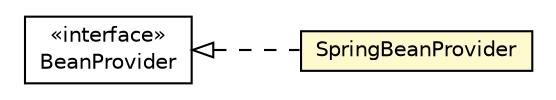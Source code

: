 #!/usr/local/bin/dot
#
# Class diagram 
# Generated by UMLGraph version R5_6-24-gf6e263 (http://www.umlgraph.org/)
#

digraph G {
	edge [fontname="Helvetica",fontsize=10,labelfontname="Helvetica",labelfontsize=10];
	node [fontname="Helvetica",fontsize=10,shape=plaintext];
	nodesep=0.25;
	ranksep=0.5;
	rankdir=LR;
	// com.gwtplatform.dispatch.server.actionhandlervalidator.ActionHandlerValidatorLinkerHelper.BeanProvider
	c369982 [label=<<table title="com.gwtplatform.dispatch.server.actionhandlervalidator.ActionHandlerValidatorLinkerHelper.BeanProvider" border="0" cellborder="1" cellspacing="0" cellpadding="2" port="p" href="../actionhandlervalidator/ActionHandlerValidatorLinkerHelper.BeanProvider.html">
		<tr><td><table border="0" cellspacing="0" cellpadding="1">
<tr><td align="center" balign="center"> &#171;interface&#187; </td></tr>
<tr><td align="center" balign="center"> BeanProvider </td></tr>
		</table></td></tr>
		</table>>, URL="../actionhandlervalidator/ActionHandlerValidatorLinkerHelper.BeanProvider.html", fontname="Helvetica", fontcolor="black", fontsize=10.0];
	// com.gwtplatform.dispatch.server.spring.SpringBeanProvider
	c370216 [label=<<table title="com.gwtplatform.dispatch.server.spring.SpringBeanProvider" border="0" cellborder="1" cellspacing="0" cellpadding="2" port="p" bgcolor="lemonChiffon" href="./SpringBeanProvider.html">
		<tr><td><table border="0" cellspacing="0" cellpadding="1">
<tr><td align="center" balign="center"> SpringBeanProvider </td></tr>
		</table></td></tr>
		</table>>, URL="./SpringBeanProvider.html", fontname="Helvetica", fontcolor="black", fontsize=10.0];
	//com.gwtplatform.dispatch.server.spring.SpringBeanProvider implements com.gwtplatform.dispatch.server.actionhandlervalidator.ActionHandlerValidatorLinkerHelper.BeanProvider
	c369982:p -> c370216:p [dir=back,arrowtail=empty,style=dashed];
}

